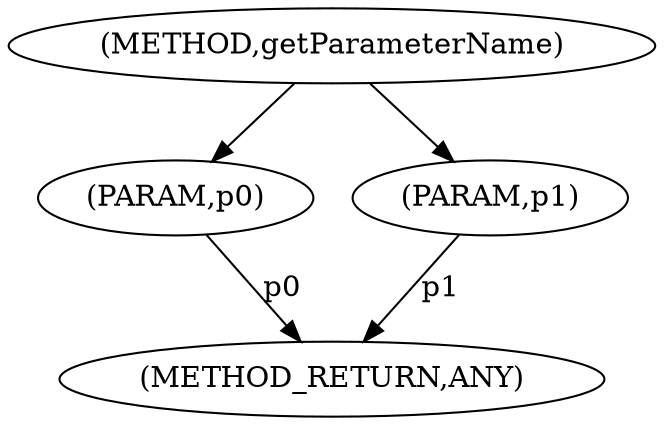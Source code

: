 digraph "getParameterName" {  
"752" [label = <(METHOD,getParameterName)> ]
"756" [label = <(METHOD_RETURN,ANY)> ]
"753" [label = <(PARAM,p0)> ]
"754" [label = <(PARAM,p1)> ]
  "753" -> "756"  [ label = "p0"] 
  "754" -> "756"  [ label = "p1"] 
  "752" -> "753" 
  "752" -> "754" 
}
